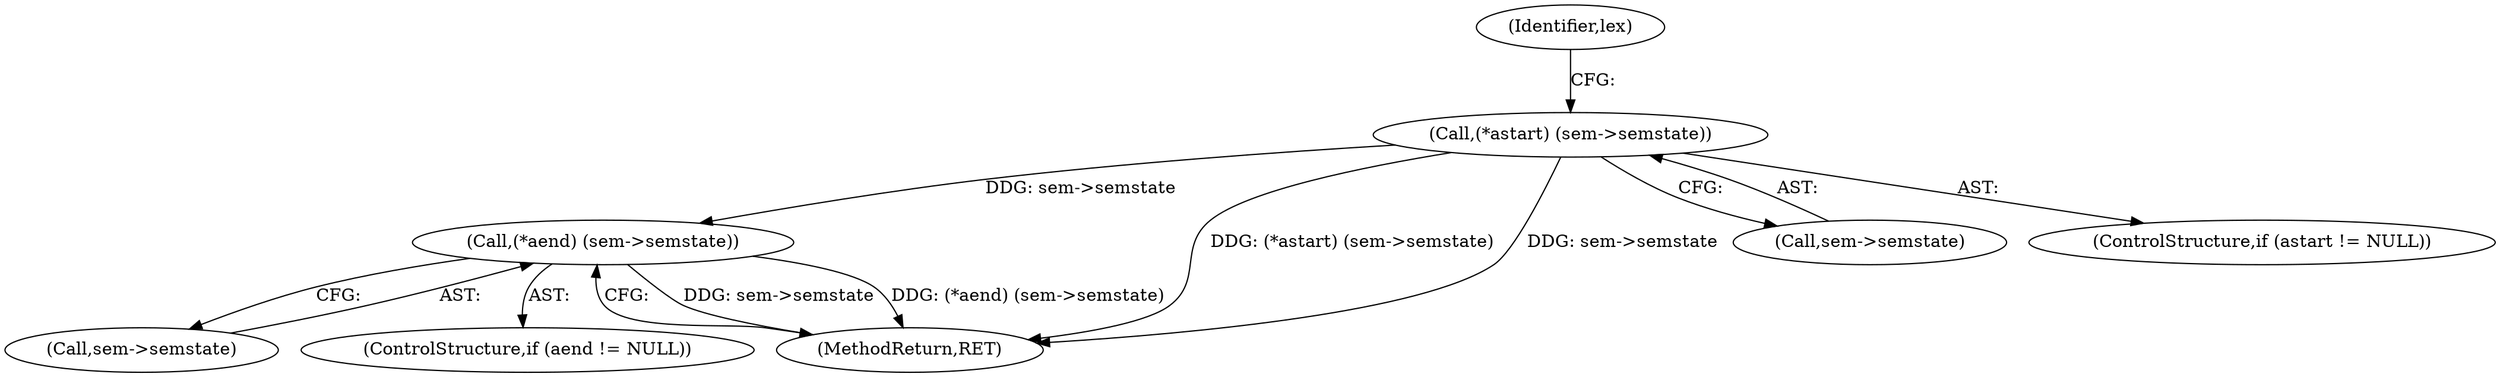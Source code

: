 digraph "0_postgresql_08fa47c4850cea32c3116665975bca219fbf2fe6_0@pointer" {
"1000134" [label="(Call,(*astart) (sem->semstate))"];
"1000175" [label="(Call,(*aend) (sem->semstate))"];
"1000179" [label="(MethodReturn,RET)"];
"1000176" [label="(Call,sem->semstate)"];
"1000134" [label="(Call,(*astart) (sem->semstate))"];
"1000175" [label="(Call,(*aend) (sem->semstate))"];
"1000171" [label="(ControlStructure,if (aend != NULL))"];
"1000140" [label="(Identifier,lex)"];
"1000135" [label="(Call,sem->semstate)"];
"1000130" [label="(ControlStructure,if (astart != NULL))"];
"1000134" -> "1000130"  [label="AST: "];
"1000134" -> "1000135"  [label="CFG: "];
"1000135" -> "1000134"  [label="AST: "];
"1000140" -> "1000134"  [label="CFG: "];
"1000134" -> "1000179"  [label="DDG: (*astart) (sem->semstate)"];
"1000134" -> "1000179"  [label="DDG: sem->semstate"];
"1000134" -> "1000175"  [label="DDG: sem->semstate"];
"1000175" -> "1000171"  [label="AST: "];
"1000175" -> "1000176"  [label="CFG: "];
"1000176" -> "1000175"  [label="AST: "];
"1000179" -> "1000175"  [label="CFG: "];
"1000175" -> "1000179"  [label="DDG: sem->semstate"];
"1000175" -> "1000179"  [label="DDG: (*aend) (sem->semstate)"];
}
